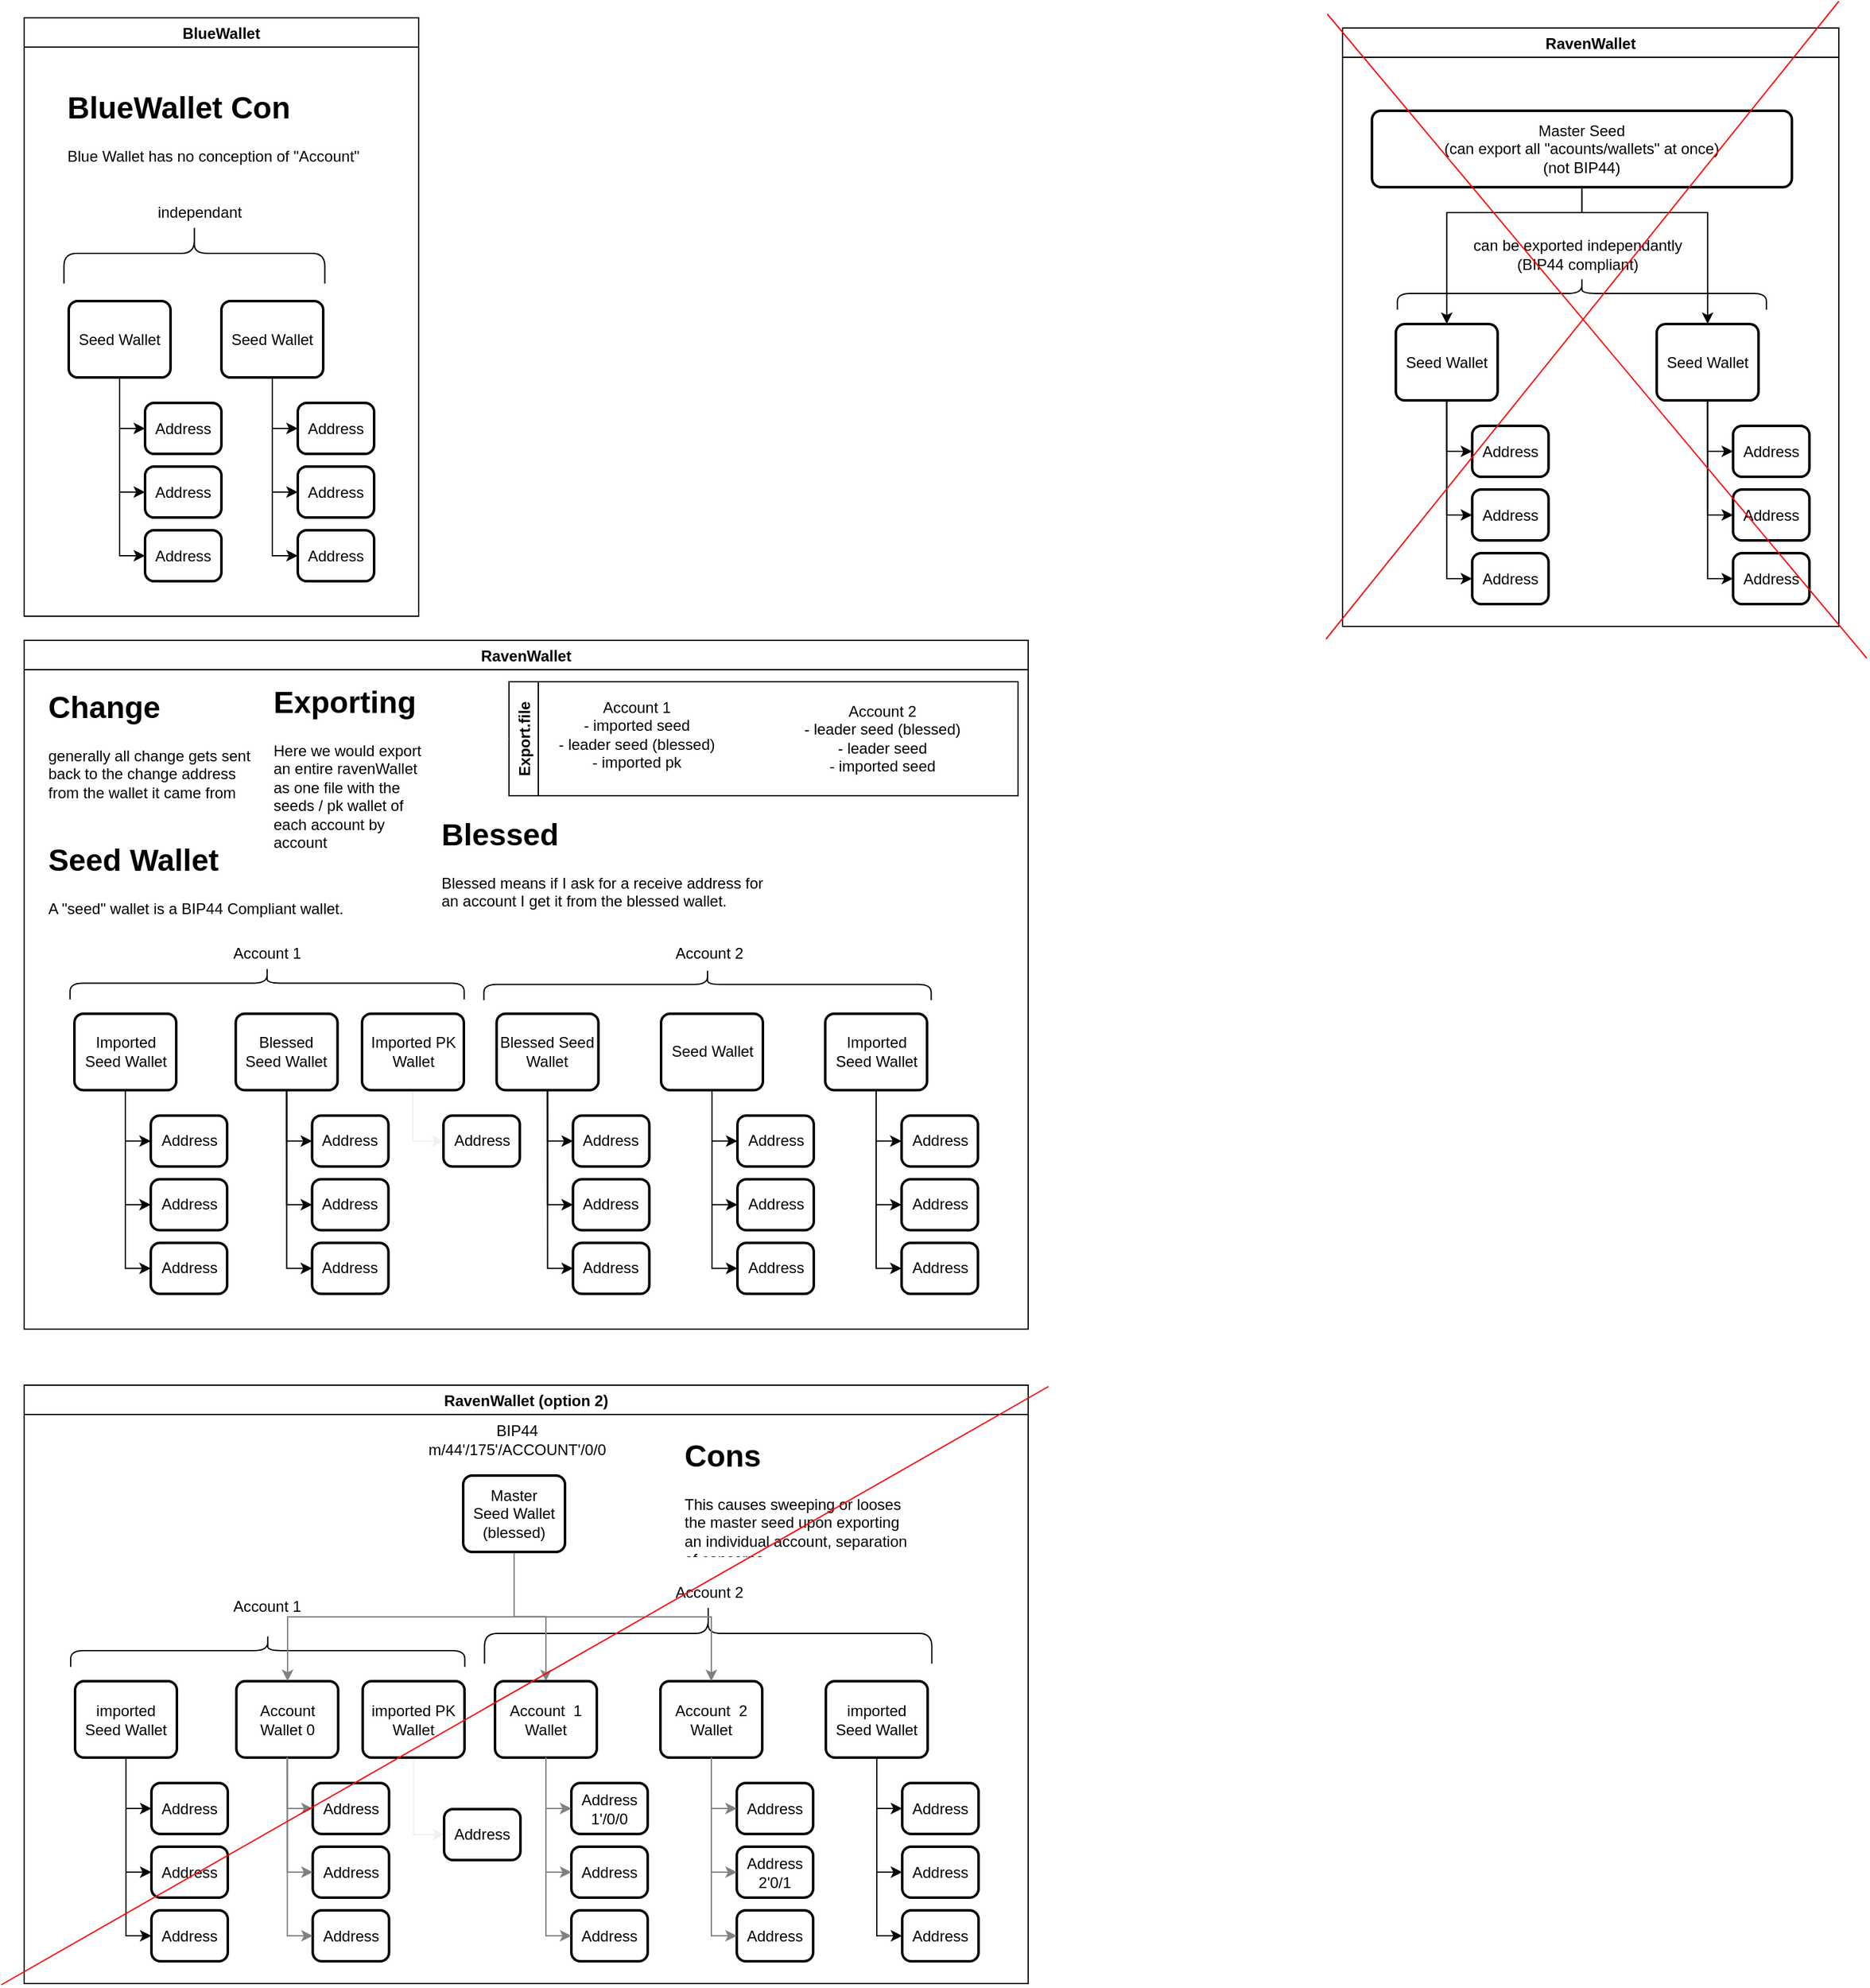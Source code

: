 <mxfile>
    <diagram id="B2Imsyf_CLR86bu_pUIC" name="Page-1">
        <mxGraphModel dx="828" dy="450" grid="0" gridSize="10" guides="1" tooltips="1" connect="1" arrows="1" fold="1" page="1" pageScale="1" pageWidth="850" pageHeight="1100" math="0" shadow="0">
            <root>
                <mxCell id="0"/>
                <mxCell id="1" parent="0"/>
                <mxCell id="201" value="BlueWallet" style="swimlane;" parent="1" vertex="1">
                    <mxGeometry x="40" y="40" width="310" height="470" as="geometry"/>
                </mxCell>
                <mxCell id="307" value="Seed Wallet" style="rounded=1;whiteSpace=wrap;html=1;absoluteArcSize=1;arcSize=14;strokeWidth=2;" parent="201" vertex="1">
                    <mxGeometry x="155" y="222.5" width="80" height="60" as="geometry"/>
                </mxCell>
                <mxCell id="311" value="Seed Wallet" style="rounded=1;whiteSpace=wrap;html=1;absoluteArcSize=1;arcSize=14;strokeWidth=2;" parent="201" vertex="1">
                    <mxGeometry x="35" y="222.5" width="80" height="60" as="geometry"/>
                </mxCell>
                <mxCell id="312" value="Address" style="rounded=1;whiteSpace=wrap;html=1;absoluteArcSize=1;arcSize=14;strokeWidth=2;" parent="201" vertex="1">
                    <mxGeometry x="215" y="302.5" width="60" height="40" as="geometry"/>
                </mxCell>
                <mxCell id="306" style="edgeStyle=orthogonalEdgeStyle;rounded=0;orthogonalLoop=1;jettySize=auto;html=1;exitX=0.5;exitY=1;exitDx=0;exitDy=0;entryX=0;entryY=0.5;entryDx=0;entryDy=0;" parent="201" source="307" target="312" edge="1">
                    <mxGeometry relative="1" as="geometry"/>
                </mxCell>
                <mxCell id="313" value="Address" style="rounded=1;whiteSpace=wrap;html=1;absoluteArcSize=1;arcSize=14;strokeWidth=2;" parent="201" vertex="1">
                    <mxGeometry x="215" y="352.5" width="60" height="40" as="geometry"/>
                </mxCell>
                <mxCell id="305" style="edgeStyle=orthogonalEdgeStyle;rounded=0;orthogonalLoop=1;jettySize=auto;html=1;exitX=0.5;exitY=1;exitDx=0;exitDy=0;entryX=0;entryY=0.5;entryDx=0;entryDy=0;" parent="201" source="307" target="313" edge="1">
                    <mxGeometry relative="1" as="geometry"/>
                </mxCell>
                <mxCell id="314" value="Address" style="rounded=1;whiteSpace=wrap;html=1;absoluteArcSize=1;arcSize=14;strokeWidth=2;" parent="201" vertex="1">
                    <mxGeometry x="215" y="402.5" width="60" height="40" as="geometry"/>
                </mxCell>
                <mxCell id="304" style="edgeStyle=orthogonalEdgeStyle;rounded=0;orthogonalLoop=1;jettySize=auto;html=1;exitX=0.5;exitY=1;exitDx=0;exitDy=0;entryX=0;entryY=0.5;entryDx=0;entryDy=0;" parent="201" source="307" target="314" edge="1">
                    <mxGeometry relative="1" as="geometry"/>
                </mxCell>
                <mxCell id="315" value="Address" style="rounded=1;whiteSpace=wrap;html=1;absoluteArcSize=1;arcSize=14;strokeWidth=2;" parent="201" vertex="1">
                    <mxGeometry x="95" y="302.5" width="60" height="40" as="geometry"/>
                </mxCell>
                <mxCell id="310" style="edgeStyle=orthogonalEdgeStyle;rounded=0;orthogonalLoop=1;jettySize=auto;html=1;exitX=0.5;exitY=1;exitDx=0;exitDy=0;entryX=0;entryY=0.5;entryDx=0;entryDy=0;" parent="201" source="311" target="315" edge="1">
                    <mxGeometry relative="1" as="geometry"/>
                </mxCell>
                <mxCell id="316" value="Address" style="rounded=1;whiteSpace=wrap;html=1;absoluteArcSize=1;arcSize=14;strokeWidth=2;" parent="201" vertex="1">
                    <mxGeometry x="95" y="352.5" width="60" height="40" as="geometry"/>
                </mxCell>
                <mxCell id="309" style="edgeStyle=orthogonalEdgeStyle;rounded=0;orthogonalLoop=1;jettySize=auto;html=1;exitX=0.5;exitY=1;exitDx=0;exitDy=0;entryX=0;entryY=0.5;entryDx=0;entryDy=0;" parent="201" source="311" target="316" edge="1">
                    <mxGeometry relative="1" as="geometry"/>
                </mxCell>
                <mxCell id="317" value="Address" style="rounded=1;whiteSpace=wrap;html=1;absoluteArcSize=1;arcSize=14;strokeWidth=2;" parent="201" vertex="1">
                    <mxGeometry x="95" y="402.5" width="60" height="40" as="geometry"/>
                </mxCell>
                <mxCell id="308" style="edgeStyle=orthogonalEdgeStyle;rounded=0;orthogonalLoop=1;jettySize=auto;html=1;exitX=0.5;exitY=1;exitDx=0;exitDy=0;entryX=0;entryY=0.5;entryDx=0;entryDy=0;" parent="201" source="311" target="317" edge="1">
                    <mxGeometry relative="1" as="geometry"/>
                </mxCell>
                <mxCell id="318" value="" style="shape=curlyBracket;whiteSpace=wrap;html=1;rounded=1;flipH=1;rotation=-90;" parent="201" vertex="1">
                    <mxGeometry x="110" y="82.5" width="47.5" height="205" as="geometry"/>
                </mxCell>
                <mxCell id="319" value="independant" style="text;html=1;strokeColor=none;fillColor=none;align=center;verticalAlign=middle;whiteSpace=wrap;rounded=0;" parent="201" vertex="1">
                    <mxGeometry x="117.5" y="142.5" width="40" height="20" as="geometry"/>
                </mxCell>
                <mxCell id="514" value="&lt;h1&gt;BlueWallet Con&lt;/h1&gt;&lt;p&gt;Blue Wallet has no conception of &quot;Account&quot;&lt;/p&gt;" style="text;html=1;strokeColor=none;fillColor=none;spacing=5;spacingTop=-20;whiteSpace=wrap;overflow=hidden;rounded=0;" parent="201" vertex="1">
                    <mxGeometry x="29.38" y="51" width="251.25" height="78" as="geometry"/>
                </mxCell>
                <mxCell id="265" value="RavenWallet" style="swimlane;" parent="1" vertex="1">
                    <mxGeometry x="1076" y="48" width="390" height="470" as="geometry"/>
                </mxCell>
                <mxCell id="285" style="edgeStyle=orthogonalEdgeStyle;rounded=0;orthogonalLoop=1;jettySize=auto;html=1;" parent="1" source="287" target="291" edge="1">
                    <mxGeometry relative="1" as="geometry">
                        <Array as="points">
                            <mxPoint x="1263.88" y="193"/>
                            <mxPoint x="1362.88" y="193"/>
                        </Array>
                    </mxGeometry>
                </mxCell>
                <mxCell id="286" style="edgeStyle=orthogonalEdgeStyle;rounded=0;orthogonalLoop=1;jettySize=auto;html=1;" parent="1" source="287" target="295" edge="1">
                    <mxGeometry relative="1" as="geometry">
                        <Array as="points">
                            <mxPoint x="1263.88" y="193"/>
                            <mxPoint x="1157.88" y="193"/>
                        </Array>
                    </mxGeometry>
                </mxCell>
                <mxCell id="287" value="Master Seed&lt;br&gt;(can export all &quot;acounts/wallets&quot; at once)&lt;br&gt;(not BIP44)" style="rounded=1;whiteSpace=wrap;html=1;absoluteArcSize=1;arcSize=14;strokeWidth=2;" parent="1" vertex="1">
                    <mxGeometry x="1099.13" y="113" width="330" height="60" as="geometry"/>
                </mxCell>
                <mxCell id="288" style="edgeStyle=orthogonalEdgeStyle;rounded=0;orthogonalLoop=1;jettySize=auto;html=1;exitX=0.5;exitY=1;exitDx=0;exitDy=0;entryX=0;entryY=0.5;entryDx=0;entryDy=0;" parent="1" source="291" target="298" edge="1">
                    <mxGeometry relative="1" as="geometry"/>
                </mxCell>
                <mxCell id="289" style="edgeStyle=orthogonalEdgeStyle;rounded=0;orthogonalLoop=1;jettySize=auto;html=1;exitX=0.5;exitY=1;exitDx=0;exitDy=0;entryX=0;entryY=0.5;entryDx=0;entryDy=0;" parent="1" source="291" target="297" edge="1">
                    <mxGeometry relative="1" as="geometry"/>
                </mxCell>
                <mxCell id="290" style="edgeStyle=orthogonalEdgeStyle;rounded=0;orthogonalLoop=1;jettySize=auto;html=1;exitX=0.5;exitY=1;exitDx=0;exitDy=0;entryX=0;entryY=0.5;entryDx=0;entryDy=0;" parent="1" source="291" target="296" edge="1">
                    <mxGeometry relative="1" as="geometry"/>
                </mxCell>
                <mxCell id="291" value="Seed Wallet" style="rounded=1;whiteSpace=wrap;html=1;absoluteArcSize=1;arcSize=14;strokeWidth=2;" parent="1" vertex="1">
                    <mxGeometry x="1322.88" y="280.5" width="80" height="60" as="geometry"/>
                </mxCell>
                <mxCell id="292" style="edgeStyle=orthogonalEdgeStyle;rounded=0;orthogonalLoop=1;jettySize=auto;html=1;exitX=0.5;exitY=1;exitDx=0;exitDy=0;entryX=0;entryY=0.5;entryDx=0;entryDy=0;" parent="1" source="295" target="301" edge="1">
                    <mxGeometry relative="1" as="geometry"/>
                </mxCell>
                <mxCell id="293" style="edgeStyle=orthogonalEdgeStyle;rounded=0;orthogonalLoop=1;jettySize=auto;html=1;exitX=0.5;exitY=1;exitDx=0;exitDy=0;entryX=0;entryY=0.5;entryDx=0;entryDy=0;" parent="1" source="295" target="300" edge="1">
                    <mxGeometry relative="1" as="geometry"/>
                </mxCell>
                <mxCell id="294" style="edgeStyle=orthogonalEdgeStyle;rounded=0;orthogonalLoop=1;jettySize=auto;html=1;exitX=0.5;exitY=1;exitDx=0;exitDy=0;entryX=0;entryY=0.5;entryDx=0;entryDy=0;" parent="1" source="295" target="299" edge="1">
                    <mxGeometry relative="1" as="geometry"/>
                </mxCell>
                <mxCell id="295" value="Seed&amp;nbsp;Wallet" style="rounded=1;whiteSpace=wrap;html=1;absoluteArcSize=1;arcSize=14;strokeWidth=2;" parent="1" vertex="1">
                    <mxGeometry x="1117.88" y="280.5" width="80" height="60" as="geometry"/>
                </mxCell>
                <mxCell id="296" value="Address" style="rounded=1;whiteSpace=wrap;html=1;absoluteArcSize=1;arcSize=14;strokeWidth=2;" parent="1" vertex="1">
                    <mxGeometry x="1382.88" y="360.5" width="60" height="40" as="geometry"/>
                </mxCell>
                <mxCell id="297" value="Address" style="rounded=1;whiteSpace=wrap;html=1;absoluteArcSize=1;arcSize=14;strokeWidth=2;" parent="1" vertex="1">
                    <mxGeometry x="1382.88" y="410.5" width="60" height="40" as="geometry"/>
                </mxCell>
                <mxCell id="298" value="Address" style="rounded=1;whiteSpace=wrap;html=1;absoluteArcSize=1;arcSize=14;strokeWidth=2;" parent="1" vertex="1">
                    <mxGeometry x="1382.88" y="460.5" width="60" height="40" as="geometry"/>
                </mxCell>
                <mxCell id="299" value="Address" style="rounded=1;whiteSpace=wrap;html=1;absoluteArcSize=1;arcSize=14;strokeWidth=2;" parent="1" vertex="1">
                    <mxGeometry x="1177.88" y="360.5" width="60" height="40" as="geometry"/>
                </mxCell>
                <mxCell id="300" value="Address" style="rounded=1;whiteSpace=wrap;html=1;absoluteArcSize=1;arcSize=14;strokeWidth=2;" parent="1" vertex="1">
                    <mxGeometry x="1177.88" y="410.5" width="60" height="40" as="geometry"/>
                </mxCell>
                <mxCell id="301" value="Address" style="rounded=1;whiteSpace=wrap;html=1;absoluteArcSize=1;arcSize=14;strokeWidth=2;" parent="1" vertex="1">
                    <mxGeometry x="1177.88" y="460.5" width="60" height="40" as="geometry"/>
                </mxCell>
                <mxCell id="302" value="" style="shape=curlyBracket;whiteSpace=wrap;html=1;rounded=1;flipH=1;rotation=-90;" parent="1" vertex="1">
                    <mxGeometry x="1251.32" y="111.44" width="25.62" height="290" as="geometry"/>
                </mxCell>
                <mxCell id="303" value="can be exported independantly&lt;br&gt;(BIP44 compliant)" style="text;html=1;strokeColor=none;fillColor=none;align=center;verticalAlign=middle;whiteSpace=wrap;rounded=0;" parent="1" vertex="1">
                    <mxGeometry x="1176" y="203" width="170" height="45" as="geometry"/>
                </mxCell>
                <mxCell id="320" value="" style="endArrow=none;html=1;strokeColor=#FF0000;" parent="1" edge="1">
                    <mxGeometry width="50" height="50" relative="1" as="geometry">
                        <mxPoint x="1064" y="37" as="sourcePoint"/>
                        <mxPoint x="1488" y="543" as="targetPoint"/>
                    </mxGeometry>
                </mxCell>
                <mxCell id="321" value="" style="endArrow=none;html=1;strokeColor=#FF0000;" parent="1" edge="1">
                    <mxGeometry width="50" height="50" relative="1" as="geometry">
                        <mxPoint x="1466" y="27" as="sourcePoint"/>
                        <mxPoint x="1063" y="528" as="targetPoint"/>
                    </mxGeometry>
                </mxCell>
                <mxCell id="362" value="RavenWallet" style="swimlane;" parent="1" vertex="1">
                    <mxGeometry x="40" y="529" width="789" height="541" as="geometry"/>
                </mxCell>
                <mxCell id="369" value="Blessed Seed Wallet" style="rounded=1;whiteSpace=wrap;html=1;absoluteArcSize=1;arcSize=14;strokeWidth=2;" parent="362" vertex="1">
                    <mxGeometry x="371.25" y="293.25" width="80" height="60" as="geometry"/>
                </mxCell>
                <mxCell id="373" value="Blessed Seed&amp;nbsp;Wallet" style="rounded=1;whiteSpace=wrap;html=1;absoluteArcSize=1;arcSize=14;strokeWidth=2;" parent="362" vertex="1">
                    <mxGeometry x="166.25" y="293.25" width="80" height="60" as="geometry"/>
                </mxCell>
                <mxCell id="374" value="Address" style="rounded=1;whiteSpace=wrap;html=1;absoluteArcSize=1;arcSize=14;strokeWidth=2;" parent="362" vertex="1">
                    <mxGeometry x="431.25" y="373.25" width="60" height="40" as="geometry"/>
                </mxCell>
                <mxCell id="368" style="edgeStyle=orthogonalEdgeStyle;rounded=0;orthogonalLoop=1;jettySize=auto;html=1;exitX=0.5;exitY=1;exitDx=0;exitDy=0;entryX=0;entryY=0.5;entryDx=0;entryDy=0;" parent="362" source="369" target="374" edge="1">
                    <mxGeometry relative="1" as="geometry"/>
                </mxCell>
                <mxCell id="375" value="Address" style="rounded=1;whiteSpace=wrap;html=1;absoluteArcSize=1;arcSize=14;strokeWidth=2;" parent="362" vertex="1">
                    <mxGeometry x="431.25" y="423.25" width="60" height="40" as="geometry"/>
                </mxCell>
                <mxCell id="367" style="edgeStyle=orthogonalEdgeStyle;rounded=0;orthogonalLoop=1;jettySize=auto;html=1;exitX=0.5;exitY=1;exitDx=0;exitDy=0;entryX=0;entryY=0.5;entryDx=0;entryDy=0;" parent="362" source="369" target="375" edge="1">
                    <mxGeometry relative="1" as="geometry"/>
                </mxCell>
                <mxCell id="376" value="Address" style="rounded=1;whiteSpace=wrap;html=1;absoluteArcSize=1;arcSize=14;strokeWidth=2;" parent="362" vertex="1">
                    <mxGeometry x="431.25" y="473.25" width="60" height="40" as="geometry"/>
                </mxCell>
                <mxCell id="366" style="edgeStyle=orthogonalEdgeStyle;rounded=0;orthogonalLoop=1;jettySize=auto;html=1;exitX=0.5;exitY=1;exitDx=0;exitDy=0;entryX=0;entryY=0.5;entryDx=0;entryDy=0;" parent="362" source="369" target="376" edge="1">
                    <mxGeometry relative="1" as="geometry"/>
                </mxCell>
                <mxCell id="377" value="Address" style="rounded=1;whiteSpace=wrap;html=1;absoluteArcSize=1;arcSize=14;strokeWidth=2;" parent="362" vertex="1">
                    <mxGeometry x="226.25" y="373.25" width="60" height="40" as="geometry"/>
                </mxCell>
                <mxCell id="372" style="edgeStyle=orthogonalEdgeStyle;rounded=0;orthogonalLoop=1;jettySize=auto;html=1;exitX=0.5;exitY=1;exitDx=0;exitDy=0;entryX=0;entryY=0.5;entryDx=0;entryDy=0;" parent="362" source="373" target="377" edge="1">
                    <mxGeometry relative="1" as="geometry"/>
                </mxCell>
                <mxCell id="378" value="Address" style="rounded=1;whiteSpace=wrap;html=1;absoluteArcSize=1;arcSize=14;strokeWidth=2;" parent="362" vertex="1">
                    <mxGeometry x="226.25" y="423.25" width="60" height="40" as="geometry"/>
                </mxCell>
                <mxCell id="371" style="edgeStyle=orthogonalEdgeStyle;rounded=0;orthogonalLoop=1;jettySize=auto;html=1;exitX=0.5;exitY=1;exitDx=0;exitDy=0;entryX=0;entryY=0.5;entryDx=0;entryDy=0;" parent="362" source="373" target="378" edge="1">
                    <mxGeometry relative="1" as="geometry"/>
                </mxCell>
                <mxCell id="379" value="Address" style="rounded=1;whiteSpace=wrap;html=1;absoluteArcSize=1;arcSize=14;strokeWidth=2;" parent="362" vertex="1">
                    <mxGeometry x="226.25" y="473.25" width="60" height="40" as="geometry"/>
                </mxCell>
                <mxCell id="370" style="edgeStyle=orthogonalEdgeStyle;rounded=0;orthogonalLoop=1;jettySize=auto;html=1;exitX=0.5;exitY=1;exitDx=0;exitDy=0;entryX=0;entryY=0.5;entryDx=0;entryDy=0;" parent="362" source="373" target="379" edge="1">
                    <mxGeometry relative="1" as="geometry"/>
                </mxCell>
                <mxCell id="380" value="" style="shape=curlyBracket;whiteSpace=wrap;html=1;rounded=1;flipH=1;rotation=-90;" parent="362" vertex="1">
                    <mxGeometry x="178.1" y="114.34" width="25.62" height="309.7" as="geometry"/>
                </mxCell>
                <mxCell id="381" value="Account 1" style="text;html=1;strokeColor=none;fillColor=none;align=center;verticalAlign=middle;whiteSpace=wrap;rounded=0;" parent="362" vertex="1">
                    <mxGeometry x="105.91" y="235" width="170" height="21.25" as="geometry"/>
                </mxCell>
                <mxCell id="397" value="Account 2" style="text;html=1;strokeColor=none;fillColor=none;align=center;verticalAlign=middle;whiteSpace=wrap;rounded=0;" parent="362" vertex="1">
                    <mxGeometry x="500" y="236.25" width="76.5" height="20" as="geometry"/>
                </mxCell>
                <mxCell id="382" value="Imported Seed Wallet" style="rounded=1;whiteSpace=wrap;html=1;absoluteArcSize=1;arcSize=14;strokeWidth=2;" parent="362" vertex="1">
                    <mxGeometry x="629.5" y="293.25" width="80" height="60" as="geometry"/>
                </mxCell>
                <mxCell id="384" value="Address" style="rounded=1;whiteSpace=wrap;html=1;absoluteArcSize=1;arcSize=14;strokeWidth=2;" parent="362" vertex="1">
                    <mxGeometry x="689.5" y="373.25" width="60" height="40" as="geometry"/>
                </mxCell>
                <mxCell id="385" style="edgeStyle=orthogonalEdgeStyle;rounded=0;orthogonalLoop=1;jettySize=auto;html=1;exitX=0.5;exitY=1;exitDx=0;exitDy=0;entryX=0;entryY=0.5;entryDx=0;entryDy=0;" parent="362" source="382" target="384" edge="1">
                    <mxGeometry relative="1" as="geometry"/>
                </mxCell>
                <mxCell id="386" value="Address" style="rounded=1;whiteSpace=wrap;html=1;absoluteArcSize=1;arcSize=14;strokeWidth=2;" parent="362" vertex="1">
                    <mxGeometry x="689.5" y="423.25" width="60" height="40" as="geometry"/>
                </mxCell>
                <mxCell id="387" style="edgeStyle=orthogonalEdgeStyle;rounded=0;orthogonalLoop=1;jettySize=auto;html=1;exitX=0.5;exitY=1;exitDx=0;exitDy=0;entryX=0;entryY=0.5;entryDx=0;entryDy=0;" parent="362" source="382" target="386" edge="1">
                    <mxGeometry relative="1" as="geometry"/>
                </mxCell>
                <mxCell id="388" value="Address" style="rounded=1;whiteSpace=wrap;html=1;absoluteArcSize=1;arcSize=14;strokeWidth=2;" parent="362" vertex="1">
                    <mxGeometry x="689.5" y="473.25" width="60" height="40" as="geometry"/>
                </mxCell>
                <mxCell id="389" style="edgeStyle=orthogonalEdgeStyle;rounded=0;orthogonalLoop=1;jettySize=auto;html=1;exitX=0.5;exitY=1;exitDx=0;exitDy=0;entryX=0;entryY=0.5;entryDx=0;entryDy=0;" parent="362" source="382" target="388" edge="1">
                    <mxGeometry relative="1" as="geometry"/>
                </mxCell>
                <mxCell id="410" style="edgeStyle=orthogonalEdgeStyle;rounded=0;orthogonalLoop=1;jettySize=auto;html=1;entryX=0;entryY=0.5;entryDx=0;entryDy=0;strokeColor=#F0F0F0;" parent="362" source="407" target="408" edge="1">
                    <mxGeometry relative="1" as="geometry"/>
                </mxCell>
                <mxCell id="407" value="Imported PK Wallet" style="rounded=1;whiteSpace=wrap;html=1;absoluteArcSize=1;arcSize=14;strokeWidth=2;" parent="362" vertex="1">
                    <mxGeometry x="265.5" y="293.25" width="80" height="60" as="geometry"/>
                </mxCell>
                <mxCell id="408" value="Address" style="rounded=1;whiteSpace=wrap;html=1;absoluteArcSize=1;arcSize=14;strokeWidth=2;" parent="362" vertex="1">
                    <mxGeometry x="329.5" y="373.25" width="60" height="40" as="geometry"/>
                </mxCell>
                <mxCell id="475" value="&lt;h1&gt;Exporting&lt;/h1&gt;&lt;p&gt;Here we would export an entire ravenWallet as one file with the seeds / pk wallet of each account by account&amp;nbsp;&lt;/p&gt;" style="text;html=1;strokeColor=none;fillColor=none;spacing=5;spacingTop=-20;whiteSpace=wrap;overflow=hidden;rounded=0;" parent="362" vertex="1">
                    <mxGeometry x="191" y="29" width="132" height="144" as="geometry"/>
                </mxCell>
                <mxCell id="477" value="Account 1&lt;br&gt;- imported seed&lt;br&gt;- leader seed (blessed)&lt;br&gt;- imported pk&lt;br&gt;" style="text;html=1;align=center;verticalAlign=middle;resizable=0;points=[];autosize=1;strokeColor=none;" parent="362" vertex="1">
                    <mxGeometry x="415" y="45" width="132" height="57" as="geometry"/>
                </mxCell>
                <mxCell id="481" value="&lt;h1&gt;Blessed&lt;/h1&gt;&lt;p&gt;Blessed means if I ask for a receive address for an account I get it from the blessed wallet.&lt;/p&gt;" style="text;html=1;strokeColor=none;fillColor=none;spacing=5;spacingTop=-20;whiteSpace=wrap;overflow=hidden;rounded=0;" parent="362" vertex="1">
                    <mxGeometry x="323" y="133" width="275" height="85" as="geometry"/>
                </mxCell>
                <mxCell id="383" value="Imported Seed Wallet" style="rounded=1;whiteSpace=wrap;html=1;absoluteArcSize=1;arcSize=14;strokeWidth=2;" parent="1" vertex="1">
                    <mxGeometry x="79.5" y="822.25" width="80" height="60" as="geometry"/>
                </mxCell>
                <mxCell id="390" value="Address" style="rounded=1;whiteSpace=wrap;html=1;absoluteArcSize=1;arcSize=14;strokeWidth=2;" parent="1" vertex="1">
                    <mxGeometry x="139.5" y="902.25" width="60" height="40" as="geometry"/>
                </mxCell>
                <mxCell id="391" style="edgeStyle=orthogonalEdgeStyle;rounded=0;orthogonalLoop=1;jettySize=auto;html=1;exitX=0.5;exitY=1;exitDx=0;exitDy=0;entryX=0;entryY=0.5;entryDx=0;entryDy=0;" parent="1" source="383" target="390" edge="1">
                    <mxGeometry relative="1" as="geometry"/>
                </mxCell>
                <mxCell id="392" value="Address" style="rounded=1;whiteSpace=wrap;html=1;absoluteArcSize=1;arcSize=14;strokeWidth=2;" parent="1" vertex="1">
                    <mxGeometry x="139.5" y="952.25" width="60" height="40" as="geometry"/>
                </mxCell>
                <mxCell id="393" style="edgeStyle=orthogonalEdgeStyle;rounded=0;orthogonalLoop=1;jettySize=auto;html=1;exitX=0.5;exitY=1;exitDx=0;exitDy=0;entryX=0;entryY=0.5;entryDx=0;entryDy=0;" parent="1" source="383" target="392" edge="1">
                    <mxGeometry relative="1" as="geometry"/>
                </mxCell>
                <mxCell id="394" value="Address" style="rounded=1;whiteSpace=wrap;html=1;absoluteArcSize=1;arcSize=14;strokeWidth=2;" parent="1" vertex="1">
                    <mxGeometry x="139.5" y="1002.25" width="60" height="40" as="geometry"/>
                </mxCell>
                <mxCell id="395" style="edgeStyle=orthogonalEdgeStyle;rounded=0;orthogonalLoop=1;jettySize=auto;html=1;exitX=0.5;exitY=1;exitDx=0;exitDy=0;entryX=0;entryY=0.5;entryDx=0;entryDy=0;" parent="1" source="383" target="394" edge="1">
                    <mxGeometry relative="1" as="geometry"/>
                </mxCell>
                <mxCell id="396" value="" style="shape=curlyBracket;whiteSpace=wrap;html=1;rounded=1;flipH=1;rotation=-90;" parent="1" vertex="1">
                    <mxGeometry x="564.57" y="623.45" width="24.88" height="351.5" as="geometry"/>
                </mxCell>
                <mxCell id="400" value="Seed Wallet" style="rounded=1;whiteSpace=wrap;html=1;absoluteArcSize=1;arcSize=14;strokeWidth=2;" parent="1" vertex="1">
                    <mxGeometry x="540.5" y="822.25" width="80" height="60" as="geometry"/>
                </mxCell>
                <mxCell id="401" value="Address" style="rounded=1;whiteSpace=wrap;html=1;absoluteArcSize=1;arcSize=14;strokeWidth=2;" parent="1" vertex="1">
                    <mxGeometry x="600.5" y="902.25" width="60" height="40" as="geometry"/>
                </mxCell>
                <mxCell id="402" style="edgeStyle=orthogonalEdgeStyle;rounded=0;orthogonalLoop=1;jettySize=auto;html=1;exitX=0.5;exitY=1;exitDx=0;exitDy=0;entryX=0;entryY=0.5;entryDx=0;entryDy=0;" parent="1" source="400" target="401" edge="1">
                    <mxGeometry relative="1" as="geometry"/>
                </mxCell>
                <mxCell id="403" value="Address" style="rounded=1;whiteSpace=wrap;html=1;absoluteArcSize=1;arcSize=14;strokeWidth=2;" parent="1" vertex="1">
                    <mxGeometry x="600.5" y="952.25" width="60" height="40" as="geometry"/>
                </mxCell>
                <mxCell id="404" style="edgeStyle=orthogonalEdgeStyle;rounded=0;orthogonalLoop=1;jettySize=auto;html=1;exitX=0.5;exitY=1;exitDx=0;exitDy=0;entryX=0;entryY=0.5;entryDx=0;entryDy=0;" parent="1" source="400" target="403" edge="1">
                    <mxGeometry relative="1" as="geometry"/>
                </mxCell>
                <mxCell id="405" value="Address" style="rounded=1;whiteSpace=wrap;html=1;absoluteArcSize=1;arcSize=14;strokeWidth=2;" parent="1" vertex="1">
                    <mxGeometry x="600.5" y="1002.25" width="60" height="40" as="geometry"/>
                </mxCell>
                <mxCell id="406" style="edgeStyle=orthogonalEdgeStyle;rounded=0;orthogonalLoop=1;jettySize=auto;html=1;exitX=0.5;exitY=1;exitDx=0;exitDy=0;entryX=0;entryY=0.5;entryDx=0;entryDy=0;" parent="1" source="400" target="405" edge="1">
                    <mxGeometry relative="1" as="geometry"/>
                </mxCell>
                <mxCell id="411" value="RavenWallet (option 2)" style="swimlane;" parent="1" vertex="1">
                    <mxGeometry x="40" y="1114" width="789" height="470" as="geometry"/>
                </mxCell>
                <mxCell id="412" value="BIP44&lt;br&gt;m/44'/175'/ACCOUNT'/0/0" style="text;html=1;strokeColor=none;fillColor=none;align=center;verticalAlign=middle;whiteSpace=wrap;rounded=0;" parent="411" vertex="1">
                    <mxGeometry x="346" y="25" width="83" height="36" as="geometry"/>
                </mxCell>
                <mxCell id="414" value="Account Wallet 0" style="rounded=1;whiteSpace=wrap;html=1;absoluteArcSize=1;arcSize=14;strokeWidth=2;" parent="411" vertex="1">
                    <mxGeometry x="166.75" y="232.5" width="80" height="60" as="geometry"/>
                </mxCell>
                <mxCell id="421" value="Address" style="rounded=1;whiteSpace=wrap;html=1;absoluteArcSize=1;arcSize=14;strokeWidth=2;" parent="411" vertex="1">
                    <mxGeometry x="226.75" y="312.5" width="60" height="40" as="geometry"/>
                </mxCell>
                <mxCell id="422" style="edgeStyle=orthogonalEdgeStyle;rounded=0;orthogonalLoop=1;jettySize=auto;html=1;exitX=0.5;exitY=1;exitDx=0;exitDy=0;entryX=0;entryY=0.5;entryDx=0;entryDy=0;strokeColor=#808080;" parent="411" source="414" target="421" edge="1">
                    <mxGeometry relative="1" as="geometry"/>
                </mxCell>
                <mxCell id="423" value="Address" style="rounded=1;whiteSpace=wrap;html=1;absoluteArcSize=1;arcSize=14;strokeWidth=2;" parent="411" vertex="1">
                    <mxGeometry x="226.75" y="362.5" width="60" height="40" as="geometry"/>
                </mxCell>
                <mxCell id="424" style="edgeStyle=orthogonalEdgeStyle;rounded=0;orthogonalLoop=1;jettySize=auto;html=1;exitX=0.5;exitY=1;exitDx=0;exitDy=0;entryX=0;entryY=0.5;entryDx=0;entryDy=0;strokeColor=#808080;" parent="411" source="414" target="423" edge="1">
                    <mxGeometry relative="1" as="geometry"/>
                </mxCell>
                <mxCell id="425" value="Address" style="rounded=1;whiteSpace=wrap;html=1;absoluteArcSize=1;arcSize=14;strokeWidth=2;" parent="411" vertex="1">
                    <mxGeometry x="226.75" y="412.5" width="60" height="40" as="geometry"/>
                </mxCell>
                <mxCell id="426" style="edgeStyle=orthogonalEdgeStyle;rounded=0;orthogonalLoop=1;jettySize=auto;html=1;exitX=0.5;exitY=1;exitDx=0;exitDy=0;entryX=0;entryY=0.5;entryDx=0;entryDy=0;strokeColor=#808080;" parent="411" source="414" target="425" edge="1">
                    <mxGeometry relative="1" as="geometry"/>
                </mxCell>
                <mxCell id="427" value="" style="shape=curlyBracket;whiteSpace=wrap;html=1;rounded=1;flipH=1;rotation=-90;" parent="411" vertex="1">
                    <mxGeometry x="178.6" y="53.59" width="25.62" height="309.7" as="geometry"/>
                </mxCell>
                <mxCell id="428" value="Account 1" style="text;html=1;strokeColor=none;fillColor=none;align=center;verticalAlign=middle;whiteSpace=wrap;rounded=0;" parent="411" vertex="1">
                    <mxGeometry x="106.41" y="152.5" width="170" height="43" as="geometry"/>
                </mxCell>
                <mxCell id="429" value="Account 2" style="text;html=1;strokeColor=none;fillColor=none;align=center;verticalAlign=middle;whiteSpace=wrap;rounded=0;" parent="411" vertex="1">
                    <mxGeometry x="500" y="152.5" width="76.5" height="20" as="geometry"/>
                </mxCell>
                <mxCell id="430" value="imported Seed Wallet" style="rounded=1;whiteSpace=wrap;html=1;absoluteArcSize=1;arcSize=14;strokeWidth=2;" parent="411" vertex="1">
                    <mxGeometry x="630" y="232.5" width="80" height="60" as="geometry"/>
                </mxCell>
                <mxCell id="431" value="Address" style="rounded=1;whiteSpace=wrap;html=1;absoluteArcSize=1;arcSize=14;strokeWidth=2;" parent="411" vertex="1">
                    <mxGeometry x="690" y="312.5" width="60" height="40" as="geometry"/>
                </mxCell>
                <mxCell id="432" style="edgeStyle=orthogonalEdgeStyle;rounded=0;orthogonalLoop=1;jettySize=auto;html=1;exitX=0.5;exitY=1;exitDx=0;exitDy=0;entryX=0;entryY=0.5;entryDx=0;entryDy=0;" parent="411" source="430" target="431" edge="1">
                    <mxGeometry relative="1" as="geometry"/>
                </mxCell>
                <mxCell id="433" value="Address" style="rounded=1;whiteSpace=wrap;html=1;absoluteArcSize=1;arcSize=14;strokeWidth=2;" parent="411" vertex="1">
                    <mxGeometry x="690" y="362.5" width="60" height="40" as="geometry"/>
                </mxCell>
                <mxCell id="434" style="edgeStyle=orthogonalEdgeStyle;rounded=0;orthogonalLoop=1;jettySize=auto;html=1;exitX=0.5;exitY=1;exitDx=0;exitDy=0;entryX=0;entryY=0.5;entryDx=0;entryDy=0;" parent="411" source="430" target="433" edge="1">
                    <mxGeometry relative="1" as="geometry"/>
                </mxCell>
                <mxCell id="435" value="Address" style="rounded=1;whiteSpace=wrap;html=1;absoluteArcSize=1;arcSize=14;strokeWidth=2;" parent="411" vertex="1">
                    <mxGeometry x="690" y="412.5" width="60" height="40" as="geometry"/>
                </mxCell>
                <mxCell id="436" style="edgeStyle=orthogonalEdgeStyle;rounded=0;orthogonalLoop=1;jettySize=auto;html=1;exitX=0.5;exitY=1;exitDx=0;exitDy=0;entryX=0;entryY=0.5;entryDx=0;entryDy=0;" parent="411" source="430" target="435" edge="1">
                    <mxGeometry relative="1" as="geometry"/>
                </mxCell>
                <mxCell id="437" style="edgeStyle=orthogonalEdgeStyle;rounded=0;orthogonalLoop=1;jettySize=auto;html=1;entryX=0;entryY=0.5;entryDx=0;entryDy=0;strokeColor=#F0F0F0;" parent="411" source="438" target="439" edge="1">
                    <mxGeometry relative="1" as="geometry"/>
                </mxCell>
                <mxCell id="438" value="imported PK Wallet" style="rounded=1;whiteSpace=wrap;html=1;absoluteArcSize=1;arcSize=14;strokeWidth=2;" parent="411" vertex="1">
                    <mxGeometry x="266" y="232.5" width="80" height="60" as="geometry"/>
                </mxCell>
                <mxCell id="439" value="Address" style="rounded=1;whiteSpace=wrap;html=1;absoluteArcSize=1;arcSize=14;strokeWidth=2;" parent="411" vertex="1">
                    <mxGeometry x="330.0" y="333" width="60" height="40" as="geometry"/>
                </mxCell>
                <mxCell id="463" value="Account&amp;nbsp; 2&lt;br&gt;Wallet" style="rounded=1;whiteSpace=wrap;html=1;absoluteArcSize=1;arcSize=14;strokeWidth=2;" parent="411" vertex="1">
                    <mxGeometry x="500.0" y="232.5" width="80" height="60" as="geometry"/>
                </mxCell>
                <mxCell id="464" value="Address" style="rounded=1;whiteSpace=wrap;html=1;absoluteArcSize=1;arcSize=14;strokeWidth=2;" parent="411" vertex="1">
                    <mxGeometry x="560.0" y="312.5" width="60" height="40" as="geometry"/>
                </mxCell>
                <mxCell id="465" style="edgeStyle=orthogonalEdgeStyle;rounded=0;orthogonalLoop=1;jettySize=auto;html=1;exitX=0.5;exitY=1;exitDx=0;exitDy=0;entryX=0;entryY=0.5;entryDx=0;entryDy=0;strokeColor=#808080;" parent="411" source="463" target="464" edge="1">
                    <mxGeometry relative="1" as="geometry"/>
                </mxCell>
                <mxCell id="466" value="Address&lt;br&gt;2'0/1" style="rounded=1;whiteSpace=wrap;html=1;absoluteArcSize=1;arcSize=14;strokeWidth=2;" parent="411" vertex="1">
                    <mxGeometry x="560.0" y="362.5" width="60" height="40" as="geometry"/>
                </mxCell>
                <mxCell id="467" style="edgeStyle=orthogonalEdgeStyle;rounded=0;orthogonalLoop=1;jettySize=auto;html=1;exitX=0.5;exitY=1;exitDx=0;exitDy=0;entryX=0;entryY=0.5;entryDx=0;entryDy=0;strokeColor=#808080;" parent="411" source="463" target="466" edge="1">
                    <mxGeometry relative="1" as="geometry"/>
                </mxCell>
                <mxCell id="468" value="Address" style="rounded=1;whiteSpace=wrap;html=1;absoluteArcSize=1;arcSize=14;strokeWidth=2;" parent="411" vertex="1">
                    <mxGeometry x="560.0" y="412.5" width="60" height="40" as="geometry"/>
                </mxCell>
                <mxCell id="469" style="edgeStyle=orthogonalEdgeStyle;rounded=0;orthogonalLoop=1;jettySize=auto;html=1;exitX=0.5;exitY=1;exitDx=0;exitDy=0;entryX=0;entryY=0.5;entryDx=0;entryDy=0;strokeColor=#808080;" parent="411" source="463" target="468" edge="1">
                    <mxGeometry relative="1" as="geometry"/>
                </mxCell>
                <mxCell id="440" value="imported Seed Wallet" style="rounded=1;whiteSpace=wrap;html=1;absoluteArcSize=1;arcSize=14;strokeWidth=2;" parent="1" vertex="1">
                    <mxGeometry x="80" y="1346.5" width="80" height="60" as="geometry"/>
                </mxCell>
                <mxCell id="441" value="Address" style="rounded=1;whiteSpace=wrap;html=1;absoluteArcSize=1;arcSize=14;strokeWidth=2;" parent="1" vertex="1">
                    <mxGeometry x="140" y="1426.5" width="60" height="40" as="geometry"/>
                </mxCell>
                <mxCell id="442" style="edgeStyle=orthogonalEdgeStyle;rounded=0;orthogonalLoop=1;jettySize=auto;html=1;exitX=0.5;exitY=1;exitDx=0;exitDy=0;entryX=0;entryY=0.5;entryDx=0;entryDy=0;" parent="1" source="440" target="441" edge="1">
                    <mxGeometry relative="1" as="geometry"/>
                </mxCell>
                <mxCell id="443" value="Address" style="rounded=1;whiteSpace=wrap;html=1;absoluteArcSize=1;arcSize=14;strokeWidth=2;" parent="1" vertex="1">
                    <mxGeometry x="140" y="1476.5" width="60" height="40" as="geometry"/>
                </mxCell>
                <mxCell id="444" style="edgeStyle=orthogonalEdgeStyle;rounded=0;orthogonalLoop=1;jettySize=auto;html=1;exitX=0.5;exitY=1;exitDx=0;exitDy=0;entryX=0;entryY=0.5;entryDx=0;entryDy=0;" parent="1" source="440" target="443" edge="1">
                    <mxGeometry relative="1" as="geometry"/>
                </mxCell>
                <mxCell id="445" value="Address" style="rounded=1;whiteSpace=wrap;html=1;absoluteArcSize=1;arcSize=14;strokeWidth=2;" parent="1" vertex="1">
                    <mxGeometry x="140" y="1526.5" width="60" height="40" as="geometry"/>
                </mxCell>
                <mxCell id="446" style="edgeStyle=orthogonalEdgeStyle;rounded=0;orthogonalLoop=1;jettySize=auto;html=1;exitX=0.5;exitY=1;exitDx=0;exitDy=0;entryX=0;entryY=0.5;entryDx=0;entryDy=0;" parent="1" source="440" target="445" edge="1">
                    <mxGeometry relative="1" as="geometry"/>
                </mxCell>
                <mxCell id="447" value="" style="shape=curlyBracket;whiteSpace=wrap;html=1;rounded=1;flipH=1;rotation=-90;" parent="1" vertex="1">
                    <mxGeometry x="553.75" y="1133.25" width="47.5" height="351.5" as="geometry"/>
                </mxCell>
                <mxCell id="470" style="edgeStyle=orthogonalEdgeStyle;rounded=0;orthogonalLoop=1;jettySize=auto;html=1;strokeColor=#808080;" parent="1" source="455" target="414" edge="1">
                    <mxGeometry relative="1" as="geometry">
                        <Array as="points">
                            <mxPoint x="425" y="1296"/>
                            <mxPoint x="247" y="1296"/>
                        </Array>
                    </mxGeometry>
                </mxCell>
                <mxCell id="471" style="edgeStyle=orthogonalEdgeStyle;rounded=0;orthogonalLoop=1;jettySize=auto;html=1;entryX=0.5;entryY=0;entryDx=0;entryDy=0;strokeColor=#808080;" parent="1" source="455" target="463" edge="1">
                    <mxGeometry relative="1" as="geometry">
                        <Array as="points">
                            <mxPoint x="425" y="1296"/>
                            <mxPoint x="580" y="1296"/>
                        </Array>
                    </mxGeometry>
                </mxCell>
                <mxCell id="472" style="edgeStyle=orthogonalEdgeStyle;rounded=0;orthogonalLoop=1;jettySize=auto;html=1;strokeColor=#808080;" parent="1" source="455" target="456" edge="1">
                    <mxGeometry relative="1" as="geometry"/>
                </mxCell>
                <mxCell id="455" value="Master Seed&amp;nbsp;Wallet&lt;br&gt;(blessed)" style="rounded=1;whiteSpace=wrap;html=1;absoluteArcSize=1;arcSize=14;strokeWidth=2;" parent="1" vertex="1">
                    <mxGeometry x="385.0" y="1185" width="80" height="60" as="geometry"/>
                </mxCell>
                <mxCell id="456" value="Account&amp;nbsp; 1 Wallet" style="rounded=1;whiteSpace=wrap;html=1;absoluteArcSize=1;arcSize=14;strokeWidth=2;" parent="1" vertex="1">
                    <mxGeometry x="410.0" y="1346.5" width="80" height="60" as="geometry"/>
                </mxCell>
                <mxCell id="457" value="Address&lt;br&gt;1'/0/0" style="rounded=1;whiteSpace=wrap;html=1;absoluteArcSize=1;arcSize=14;strokeWidth=2;" parent="1" vertex="1">
                    <mxGeometry x="470.0" y="1426.5" width="60" height="40" as="geometry"/>
                </mxCell>
                <mxCell id="458" style="edgeStyle=orthogonalEdgeStyle;rounded=0;orthogonalLoop=1;jettySize=auto;html=1;exitX=0.5;exitY=1;exitDx=0;exitDy=0;entryX=0;entryY=0.5;entryDx=0;entryDy=0;strokeColor=#808080;" parent="1" source="456" target="457" edge="1">
                    <mxGeometry relative="1" as="geometry"/>
                </mxCell>
                <mxCell id="459" value="Address" style="rounded=1;whiteSpace=wrap;html=1;absoluteArcSize=1;arcSize=14;strokeWidth=2;" parent="1" vertex="1">
                    <mxGeometry x="470.0" y="1476.5" width="60" height="40" as="geometry"/>
                </mxCell>
                <mxCell id="460" style="edgeStyle=orthogonalEdgeStyle;rounded=0;orthogonalLoop=1;jettySize=auto;html=1;exitX=0.5;exitY=1;exitDx=0;exitDy=0;entryX=0;entryY=0.5;entryDx=0;entryDy=0;strokeColor=#808080;" parent="1" source="456" target="459" edge="1">
                    <mxGeometry relative="1" as="geometry"/>
                </mxCell>
                <mxCell id="461" value="Address" style="rounded=1;whiteSpace=wrap;html=1;absoluteArcSize=1;arcSize=14;strokeWidth=2;" parent="1" vertex="1">
                    <mxGeometry x="470.0" y="1526.5" width="60" height="40" as="geometry"/>
                </mxCell>
                <mxCell id="462" style="edgeStyle=orthogonalEdgeStyle;rounded=0;orthogonalLoop=1;jettySize=auto;html=1;exitX=0.5;exitY=1;exitDx=0;exitDy=0;entryX=0;entryY=0.5;entryDx=0;entryDy=0;strokeColor=#808080;" parent="1" source="456" target="461" edge="1">
                    <mxGeometry relative="1" as="geometry"/>
                </mxCell>
                <mxCell id="473" value="&lt;h1&gt;Cons&lt;/h1&gt;&lt;p&gt;This causes sweeping or looses the master seed upon exporting an individual account, separation of concerns.&lt;/p&gt;" style="text;html=1;strokeColor=none;fillColor=none;spacing=5;spacingTop=-20;whiteSpace=wrap;overflow=hidden;rounded=0;" parent="1" vertex="1">
                    <mxGeometry x="553.75" y="1150" width="190" height="99" as="geometry"/>
                </mxCell>
                <mxCell id="474" value="" style="endArrow=none;html=1;strokeColor=#FF0000;" parent="1" edge="1">
                    <mxGeometry width="50" height="50" relative="1" as="geometry">
                        <mxPoint x="22" y="1585" as="sourcePoint"/>
                        <mxPoint x="845" y="1115" as="targetPoint"/>
                    </mxGeometry>
                </mxCell>
                <mxCell id="476" value="Export.file" style="swimlane;horizontal=0;" parent="1" vertex="1">
                    <mxGeometry x="421" y="561.5" width="400" height="89.5" as="geometry"/>
                </mxCell>
                <mxCell id="478" value="Account 2&lt;br&gt;- leader seed (blessed)&lt;br&gt;- leader seed&lt;br&gt;- imported seed" style="text;html=1;align=center;verticalAlign=middle;resizable=0;points=[];autosize=1;strokeColor=none;" parent="1" vertex="1">
                    <mxGeometry x="648" y="577.75" width="132" height="57" as="geometry"/>
                </mxCell>
                <mxCell id="479" style="edgeStyle=orthogonalEdgeStyle;rounded=0;orthogonalLoop=1;jettySize=auto;html=1;entryX=0;entryY=0.5;entryDx=0;entryDy=0;strokeColor=#FFFFFF;" parent="1" source="475" target="476" edge="1">
                    <mxGeometry relative="1" as="geometry">
                        <Array as="points">
                            <mxPoint x="382" y="606"/>
                            <mxPoint x="382" y="606"/>
                        </Array>
                    </mxGeometry>
                </mxCell>
                <mxCell id="480" value="&lt;h1&gt;Change&lt;/h1&gt;&lt;p&gt;&lt;span&gt;generally all change gets sent back to the change address from the wallet it came from&lt;/span&gt;&lt;br&gt;&lt;/p&gt;" style="text;html=1;strokeColor=none;fillColor=none;spacing=5;spacingTop=-20;whiteSpace=wrap;overflow=hidden;rounded=0;" parent="1" vertex="1">
                    <mxGeometry x="54" y="561.5" width="171" height="114.5" as="geometry"/>
                </mxCell>
                <mxCell id="515" value="&lt;h1&gt;Seed Wallet&lt;/h1&gt;&lt;p&gt;A &quot;seed&quot; wallet is a BIP44 Compliant wallet.&lt;/p&gt;" style="text;html=1;strokeColor=none;fillColor=none;spacing=5;spacingTop=-20;whiteSpace=wrap;overflow=hidden;rounded=0;" parent="1" vertex="1">
                    <mxGeometry x="54" y="682" width="262" height="73" as="geometry"/>
                </mxCell>
            </root>
        </mxGraphModel>
    </diagram>
</mxfile>